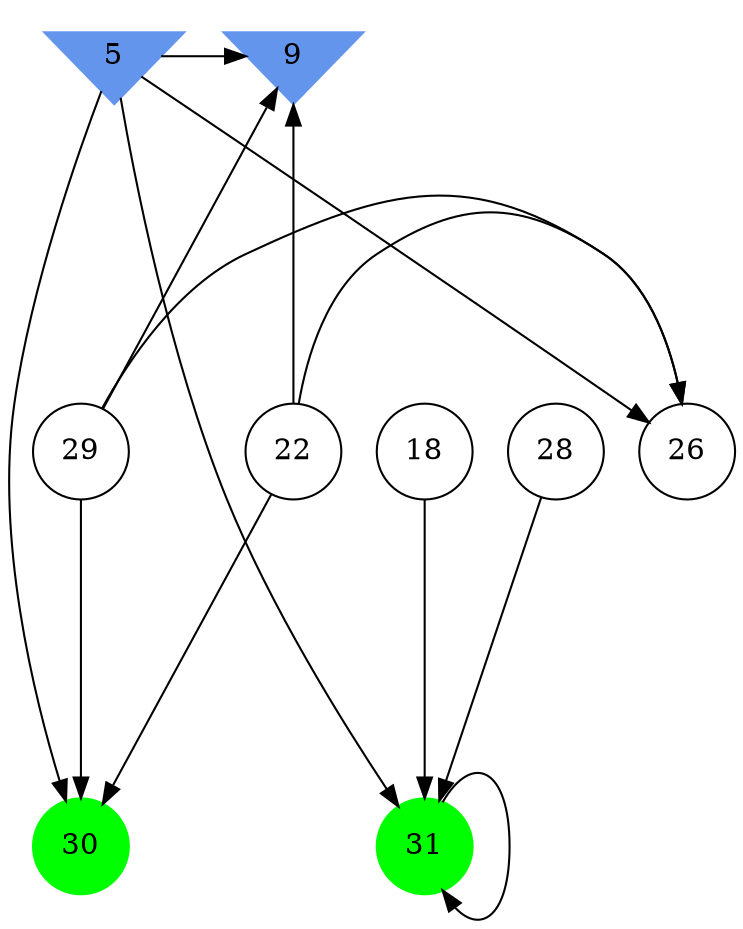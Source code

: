 digraph brain {
	ranksep=2.0;
	5 [shape=invtriangle,style=filled,color=cornflowerblue];
	9 [shape=invtriangle,style=filled,color=cornflowerblue];
	18 [shape=circle,color=black];
	22 [shape=circle,color=black];
	26 [shape=circle,color=black];
	28 [shape=circle,color=black];
	29 [shape=circle,color=black];
	30 [shape=circle,style=filled,color=green];
	31 [shape=circle,style=filled,color=green];
	5	->	26;
	5	->	9;
	5	->	30;
	29	->	26;
	29	->	9;
	29	->	30;
	22	->	26;
	22	->	9;
	22	->	30;
	5	->	31;
	18	->	31;
	28	->	31;
	31	->	31;
	{ rank=same; 5; 9; }
	{ rank=same; 18; 22; 26; 28; 29; }
	{ rank=same; 30; 31; }
}

